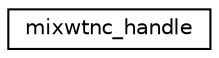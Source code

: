 digraph "Graphical Class Hierarchy"
{
 // INTERACTIVE_SVG=YES
  edge [fontname="Helvetica",fontsize="10",labelfontname="Helvetica",labelfontsize="10"];
  node [fontname="Helvetica",fontsize="10",shape=record];
  rankdir="LR";
  Node0 [label="mixwtnc_handle",height=0.2,width=0.4,color="black", fillcolor="white", style="filled",URL="$structmixwtnc__handle.html"];
}
